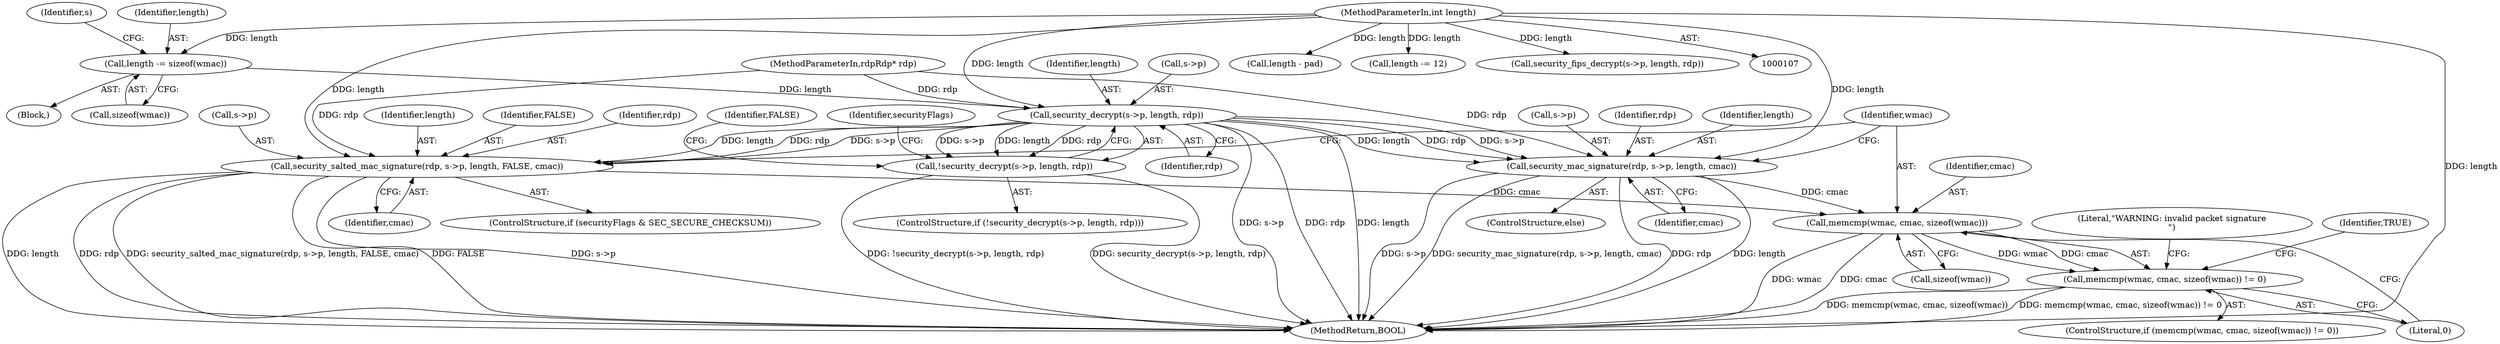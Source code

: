digraph "0_FreeRDP_7d58aac24fe20ffaad7bd9b40c9ddf457c1b06e7@API" {
"1000203" [label="(Call,length -= sizeof(wmac))"];
"1000110" [label="(MethodParameterIn,int length)"];
"1000209" [label="(Call,security_decrypt(s->p, length, rdp))"];
"1000208" [label="(Call,!security_decrypt(s->p, length, rdp))"];
"1000221" [label="(Call,security_salted_mac_signature(rdp, s->p, length, FALSE, cmac))"];
"1000239" [label="(Call,memcmp(wmac, cmac, sizeof(wmac)))"];
"1000238" [label="(Call,memcmp(wmac, cmac, sizeof(wmac)) != 0)"];
"1000230" [label="(Call,security_mac_signature(rdp, s->p, length, cmac))"];
"1000205" [label="(Call,sizeof(wmac))"];
"1000228" [label="(Identifier,cmac)"];
"1000227" [label="(Identifier,FALSE)"];
"1000217" [label="(ControlStructure,if (securityFlags & SEC_SECURE_CHECKSUM))"];
"1000112" [label="(Block,)"];
"1000110" [label="(MethodParameterIn,int length)"];
"1000208" [label="(Call,!security_decrypt(s->p, length, rdp))"];
"1000229" [label="(ControlStructure,else)"];
"1000249" [label="(Identifier,TRUE)"];
"1000203" [label="(Call,length -= sizeof(wmac))"];
"1000236" [label="(Identifier,cmac)"];
"1000216" [label="(Identifier,FALSE)"];
"1000211" [label="(Identifier,s)"];
"1000226" [label="(Identifier,length)"];
"1000174" [label="(Call,length - pad)"];
"1000108" [label="(MethodParameterIn,rdpRdp* rdp)"];
"1000152" [label="(Call,length -= 12)"];
"1000237" [label="(ControlStructure,if (memcmp(wmac, cmac, sizeof(wmac)) != 0))"];
"1000241" [label="(Identifier,cmac)"];
"1000239" [label="(Call,memcmp(wmac, cmac, sizeof(wmac)))"];
"1000209" [label="(Call,security_decrypt(s->p, length, rdp))"];
"1000235" [label="(Identifier,length)"];
"1000213" [label="(Identifier,length)"];
"1000219" [label="(Identifier,securityFlags)"];
"1000240" [label="(Identifier,wmac)"];
"1000244" [label="(Literal,0)"];
"1000204" [label="(Identifier,length)"];
"1000242" [label="(Call,sizeof(wmac))"];
"1000250" [label="(MethodReturn,BOOL)"];
"1000232" [label="(Call,s->p)"];
"1000238" [label="(Call,memcmp(wmac, cmac, sizeof(wmac)) != 0)"];
"1000222" [label="(Identifier,rdp)"];
"1000207" [label="(ControlStructure,if (!security_decrypt(s->p, length, rdp)))"];
"1000221" [label="(Call,security_salted_mac_signature(rdp, s->p, length, FALSE, cmac))"];
"1000231" [label="(Identifier,rdp)"];
"1000230" [label="(Call,security_mac_signature(rdp, s->p, length, cmac))"];
"1000247" [label="(Literal,\"WARNING: invalid packet signature\n\")"];
"1000223" [label="(Call,s->p)"];
"1000210" [label="(Call,s->p)"];
"1000157" [label="(Call,security_fips_decrypt(s->p, length, rdp))"];
"1000214" [label="(Identifier,rdp)"];
"1000203" -> "1000112"  [label="AST: "];
"1000203" -> "1000205"  [label="CFG: "];
"1000204" -> "1000203"  [label="AST: "];
"1000205" -> "1000203"  [label="AST: "];
"1000211" -> "1000203"  [label="CFG: "];
"1000110" -> "1000203"  [label="DDG: length"];
"1000203" -> "1000209"  [label="DDG: length"];
"1000110" -> "1000107"  [label="AST: "];
"1000110" -> "1000250"  [label="DDG: length"];
"1000110" -> "1000152"  [label="DDG: length"];
"1000110" -> "1000157"  [label="DDG: length"];
"1000110" -> "1000174"  [label="DDG: length"];
"1000110" -> "1000209"  [label="DDG: length"];
"1000110" -> "1000221"  [label="DDG: length"];
"1000110" -> "1000230"  [label="DDG: length"];
"1000209" -> "1000208"  [label="AST: "];
"1000209" -> "1000214"  [label="CFG: "];
"1000210" -> "1000209"  [label="AST: "];
"1000213" -> "1000209"  [label="AST: "];
"1000214" -> "1000209"  [label="AST: "];
"1000208" -> "1000209"  [label="CFG: "];
"1000209" -> "1000250"  [label="DDG: s->p"];
"1000209" -> "1000250"  [label="DDG: rdp"];
"1000209" -> "1000250"  [label="DDG: length"];
"1000209" -> "1000208"  [label="DDG: s->p"];
"1000209" -> "1000208"  [label="DDG: length"];
"1000209" -> "1000208"  [label="DDG: rdp"];
"1000108" -> "1000209"  [label="DDG: rdp"];
"1000209" -> "1000221"  [label="DDG: rdp"];
"1000209" -> "1000221"  [label="DDG: s->p"];
"1000209" -> "1000221"  [label="DDG: length"];
"1000209" -> "1000230"  [label="DDG: rdp"];
"1000209" -> "1000230"  [label="DDG: s->p"];
"1000209" -> "1000230"  [label="DDG: length"];
"1000208" -> "1000207"  [label="AST: "];
"1000216" -> "1000208"  [label="CFG: "];
"1000219" -> "1000208"  [label="CFG: "];
"1000208" -> "1000250"  [label="DDG: security_decrypt(s->p, length, rdp)"];
"1000208" -> "1000250"  [label="DDG: !security_decrypt(s->p, length, rdp)"];
"1000221" -> "1000217"  [label="AST: "];
"1000221" -> "1000228"  [label="CFG: "];
"1000222" -> "1000221"  [label="AST: "];
"1000223" -> "1000221"  [label="AST: "];
"1000226" -> "1000221"  [label="AST: "];
"1000227" -> "1000221"  [label="AST: "];
"1000228" -> "1000221"  [label="AST: "];
"1000240" -> "1000221"  [label="CFG: "];
"1000221" -> "1000250"  [label="DDG: security_salted_mac_signature(rdp, s->p, length, FALSE, cmac)"];
"1000221" -> "1000250"  [label="DDG: FALSE"];
"1000221" -> "1000250"  [label="DDG: s->p"];
"1000221" -> "1000250"  [label="DDG: length"];
"1000221" -> "1000250"  [label="DDG: rdp"];
"1000108" -> "1000221"  [label="DDG: rdp"];
"1000221" -> "1000239"  [label="DDG: cmac"];
"1000239" -> "1000238"  [label="AST: "];
"1000239" -> "1000242"  [label="CFG: "];
"1000240" -> "1000239"  [label="AST: "];
"1000241" -> "1000239"  [label="AST: "];
"1000242" -> "1000239"  [label="AST: "];
"1000244" -> "1000239"  [label="CFG: "];
"1000239" -> "1000250"  [label="DDG: wmac"];
"1000239" -> "1000250"  [label="DDG: cmac"];
"1000239" -> "1000238"  [label="DDG: wmac"];
"1000239" -> "1000238"  [label="DDG: cmac"];
"1000230" -> "1000239"  [label="DDG: cmac"];
"1000238" -> "1000237"  [label="AST: "];
"1000238" -> "1000244"  [label="CFG: "];
"1000244" -> "1000238"  [label="AST: "];
"1000247" -> "1000238"  [label="CFG: "];
"1000249" -> "1000238"  [label="CFG: "];
"1000238" -> "1000250"  [label="DDG: memcmp(wmac, cmac, sizeof(wmac))"];
"1000238" -> "1000250"  [label="DDG: memcmp(wmac, cmac, sizeof(wmac)) != 0"];
"1000230" -> "1000229"  [label="AST: "];
"1000230" -> "1000236"  [label="CFG: "];
"1000231" -> "1000230"  [label="AST: "];
"1000232" -> "1000230"  [label="AST: "];
"1000235" -> "1000230"  [label="AST: "];
"1000236" -> "1000230"  [label="AST: "];
"1000240" -> "1000230"  [label="CFG: "];
"1000230" -> "1000250"  [label="DDG: rdp"];
"1000230" -> "1000250"  [label="DDG: length"];
"1000230" -> "1000250"  [label="DDG: s->p"];
"1000230" -> "1000250"  [label="DDG: security_mac_signature(rdp, s->p, length, cmac)"];
"1000108" -> "1000230"  [label="DDG: rdp"];
}
